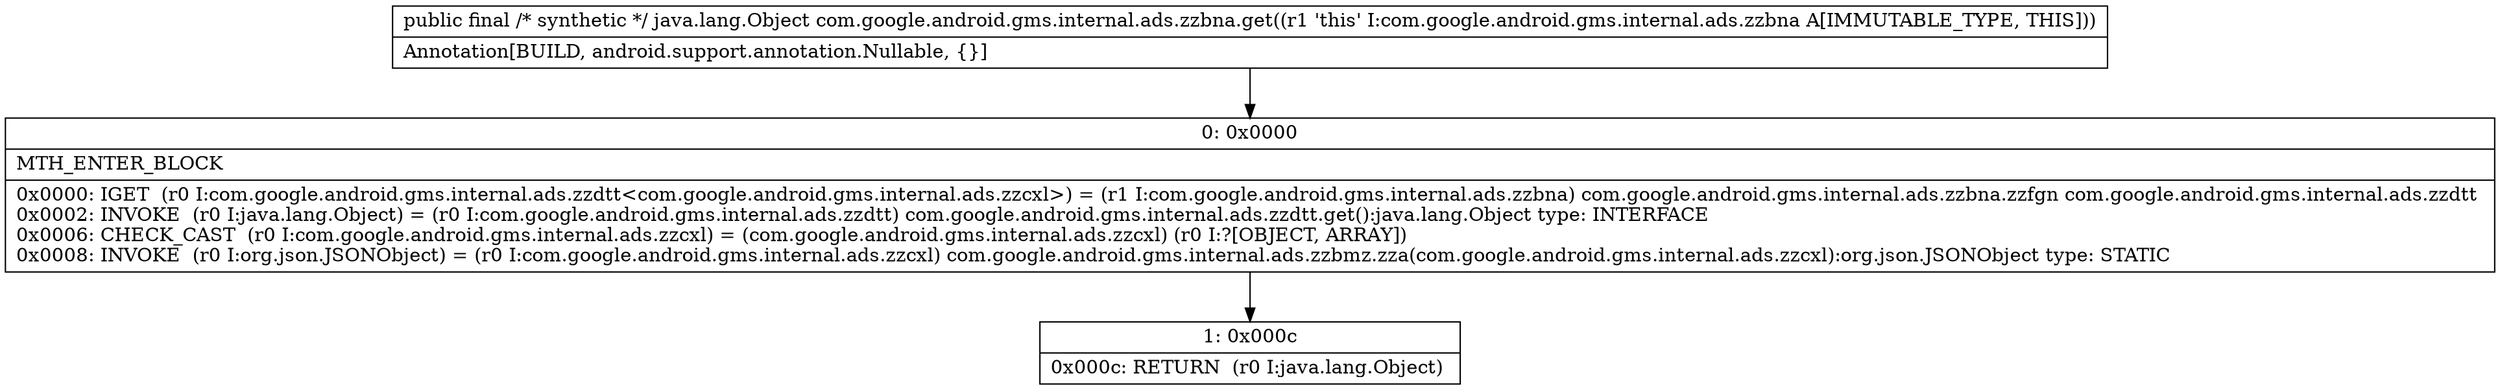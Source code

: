 digraph "CFG forcom.google.android.gms.internal.ads.zzbna.get()Ljava\/lang\/Object;" {
Node_0 [shape=record,label="{0\:\ 0x0000|MTH_ENTER_BLOCK\l|0x0000: IGET  (r0 I:com.google.android.gms.internal.ads.zzdtt\<com.google.android.gms.internal.ads.zzcxl\>) = (r1 I:com.google.android.gms.internal.ads.zzbna) com.google.android.gms.internal.ads.zzbna.zzfgn com.google.android.gms.internal.ads.zzdtt \l0x0002: INVOKE  (r0 I:java.lang.Object) = (r0 I:com.google.android.gms.internal.ads.zzdtt) com.google.android.gms.internal.ads.zzdtt.get():java.lang.Object type: INTERFACE \l0x0006: CHECK_CAST  (r0 I:com.google.android.gms.internal.ads.zzcxl) = (com.google.android.gms.internal.ads.zzcxl) (r0 I:?[OBJECT, ARRAY]) \l0x0008: INVOKE  (r0 I:org.json.JSONObject) = (r0 I:com.google.android.gms.internal.ads.zzcxl) com.google.android.gms.internal.ads.zzbmz.zza(com.google.android.gms.internal.ads.zzcxl):org.json.JSONObject type: STATIC \l}"];
Node_1 [shape=record,label="{1\:\ 0x000c|0x000c: RETURN  (r0 I:java.lang.Object) \l}"];
MethodNode[shape=record,label="{public final \/* synthetic *\/ java.lang.Object com.google.android.gms.internal.ads.zzbna.get((r1 'this' I:com.google.android.gms.internal.ads.zzbna A[IMMUTABLE_TYPE, THIS]))  | Annotation[BUILD, android.support.annotation.Nullable, \{\}]\l}"];
MethodNode -> Node_0;
Node_0 -> Node_1;
}

